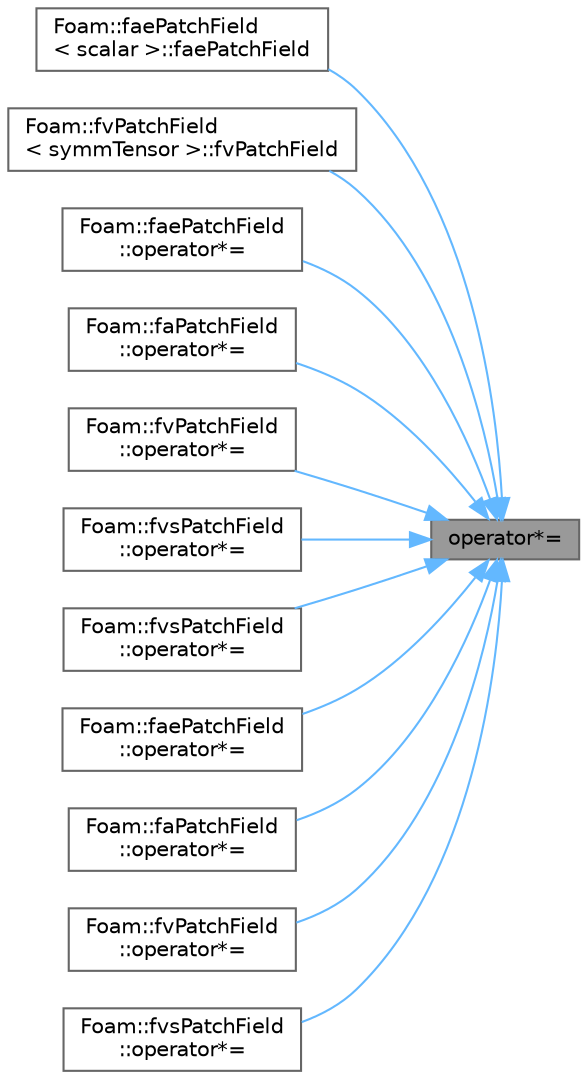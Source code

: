 digraph "operator*="
{
 // LATEX_PDF_SIZE
  bgcolor="transparent";
  edge [fontname=Helvetica,fontsize=10,labelfontname=Helvetica,labelfontsize=10];
  node [fontname=Helvetica,fontsize=10,shape=box,height=0.2,width=0.4];
  rankdir="RL";
  Node1 [id="Node000001",label="operator*=",height=0.2,width=0.4,color="gray40", fillcolor="grey60", style="filled", fontcolor="black",tooltip=" "];
  Node1 -> Node2 [id="edge1_Node000001_Node000002",dir="back",color="steelblue1",style="solid",tooltip=" "];
  Node2 [id="Node000002",label="Foam::faePatchField\l\< scalar \>::faePatchField",height=0.2,width=0.4,color="grey40", fillcolor="white", style="filled",URL="$classFoam_1_1faePatchField.html#aacd455494a3c065ed6c07d700d5411e8",tooltip=" "];
  Node1 -> Node3 [id="edge2_Node000001_Node000003",dir="back",color="steelblue1",style="solid",tooltip=" "];
  Node3 [id="Node000003",label="Foam::fvPatchField\l\< symmTensor \>::fvPatchField",height=0.2,width=0.4,color="grey40", fillcolor="white", style="filled",URL="$classFoam_1_1fvPatchField.html#a971810e8f3ea4a24c3734ba7ac0befd1",tooltip=" "];
  Node1 -> Node4 [id="edge3_Node000001_Node000004",dir="back",color="steelblue1",style="solid",tooltip=" "];
  Node4 [id="Node000004",label="Foam::faePatchField\l::operator*=",height=0.2,width=0.4,color="grey40", fillcolor="white", style="filled",URL="$classFoam_1_1faePatchField.html#a3a9a8ce6329ee3fbba449b5420c8002c",tooltip=" "];
  Node1 -> Node5 [id="edge4_Node000001_Node000005",dir="back",color="steelblue1",style="solid",tooltip=" "];
  Node5 [id="Node000005",label="Foam::faPatchField\l::operator*=",height=0.2,width=0.4,color="grey40", fillcolor="white", style="filled",URL="$classFoam_1_1faPatchField.html#ac700a1234bc871dc409875686ca3f98f",tooltip=" "];
  Node1 -> Node6 [id="edge5_Node000001_Node000006",dir="back",color="steelblue1",style="solid",tooltip=" "];
  Node6 [id="Node000006",label="Foam::fvPatchField\l::operator*=",height=0.2,width=0.4,color="grey40", fillcolor="white", style="filled",URL="$classFoam_1_1fvPatchField.html#ada7b96f5096afda481ed921e79a92726",tooltip=" "];
  Node1 -> Node7 [id="edge6_Node000001_Node000007",dir="back",color="steelblue1",style="solid",tooltip=" "];
  Node7 [id="Node000007",label="Foam::fvsPatchField\l::operator*=",height=0.2,width=0.4,color="grey40", fillcolor="white", style="filled",URL="$classFoam_1_1fvsPatchField.html#ada7b96f5096afda481ed921e79a92726",tooltip=" "];
  Node1 -> Node8 [id="edge7_Node000001_Node000008",dir="back",color="steelblue1",style="solid",tooltip=" "];
  Node8 [id="Node000008",label="Foam::fvsPatchField\l::operator*=",height=0.2,width=0.4,color="grey40", fillcolor="white", style="filled",URL="$classFoam_1_1fvsPatchField.html#af02e8ea066fad79587522f2292cdf1bc",tooltip=" "];
  Node1 -> Node9 [id="edge8_Node000001_Node000009",dir="back",color="steelblue1",style="solid",tooltip=" "];
  Node9 [id="Node000009",label="Foam::faePatchField\l::operator*=",height=0.2,width=0.4,color="grey40", fillcolor="white", style="filled",URL="$classFoam_1_1faePatchField.html#aef726b4d6a3f9ec2cfe3b98f714a1427",tooltip=" "];
  Node1 -> Node10 [id="edge9_Node000001_Node000010",dir="back",color="steelblue1",style="solid",tooltip=" "];
  Node10 [id="Node000010",label="Foam::faPatchField\l::operator*=",height=0.2,width=0.4,color="grey40", fillcolor="white", style="filled",URL="$classFoam_1_1faPatchField.html#aef726b4d6a3f9ec2cfe3b98f714a1427",tooltip=" "];
  Node1 -> Node11 [id="edge10_Node000001_Node000011",dir="back",color="steelblue1",style="solid",tooltip=" "];
  Node11 [id="Node000011",label="Foam::fvPatchField\l::operator*=",height=0.2,width=0.4,color="grey40", fillcolor="white", style="filled",URL="$classFoam_1_1fvPatchField.html#aef726b4d6a3f9ec2cfe3b98f714a1427",tooltip=" "];
  Node1 -> Node12 [id="edge11_Node000001_Node000012",dir="back",color="steelblue1",style="solid",tooltip=" "];
  Node12 [id="Node000012",label="Foam::fvsPatchField\l::operator*=",height=0.2,width=0.4,color="grey40", fillcolor="white", style="filled",URL="$classFoam_1_1fvsPatchField.html#aef726b4d6a3f9ec2cfe3b98f714a1427",tooltip=" "];
}
